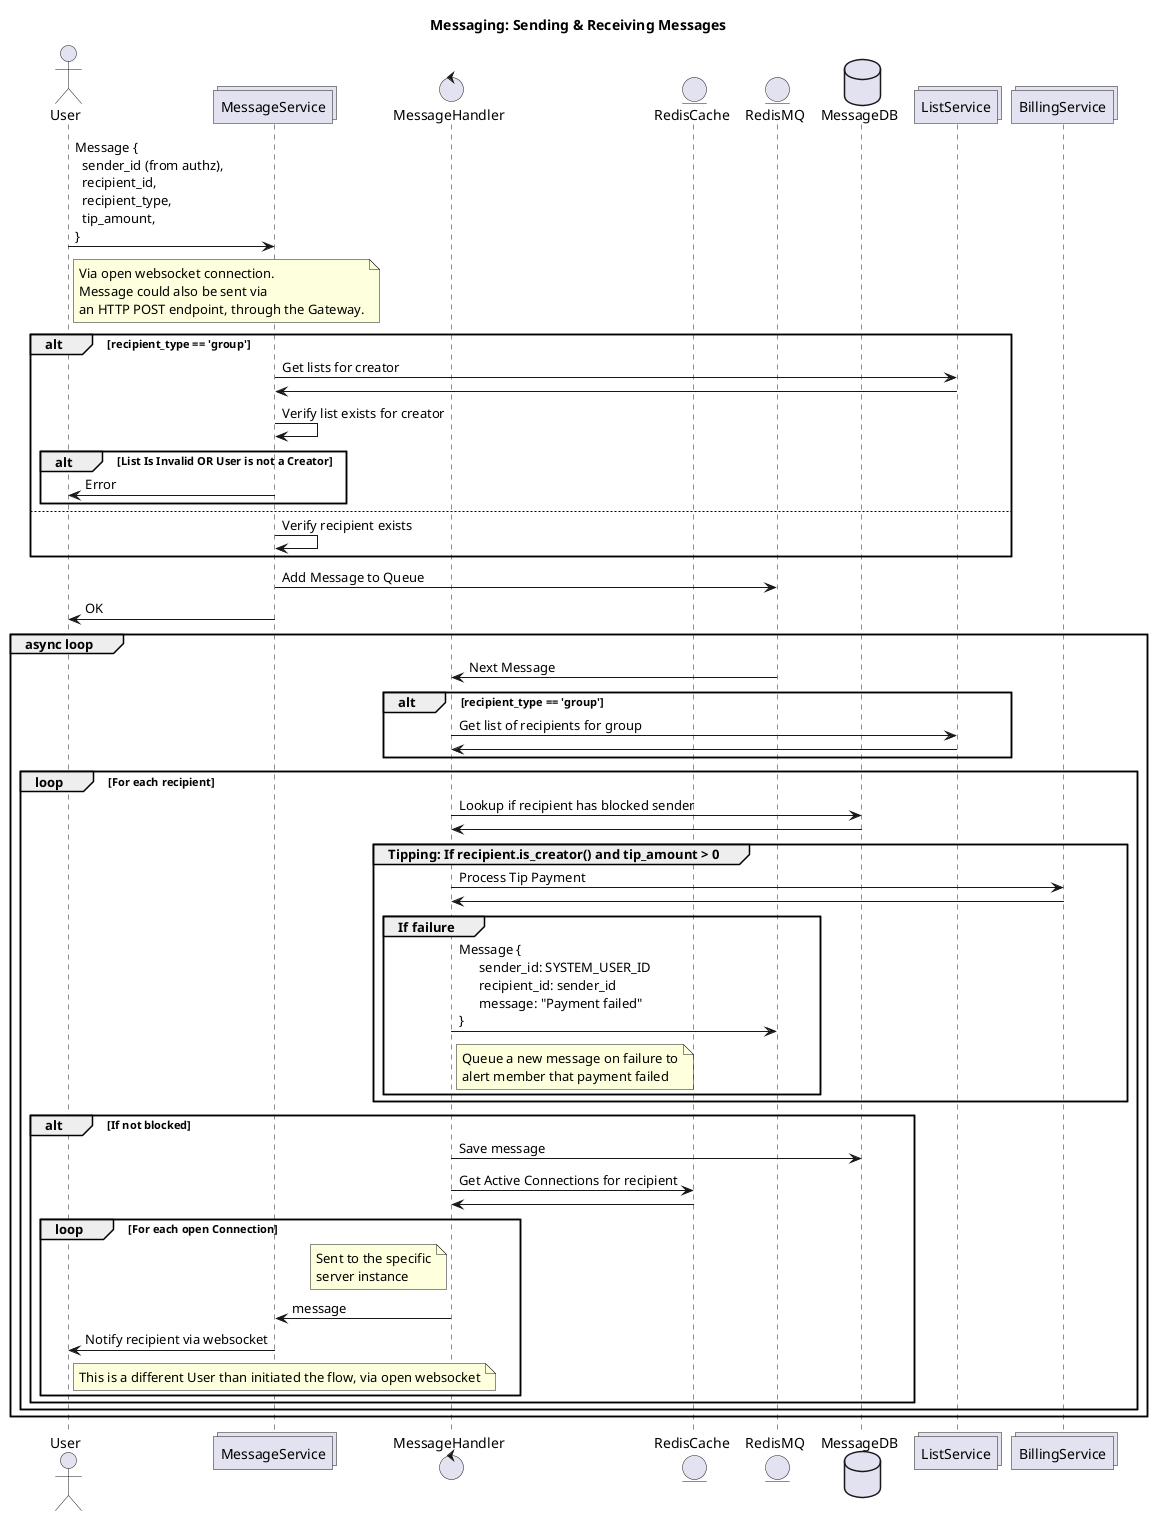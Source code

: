 @startuml
title: Messaging: Sending & Receiving Messages
hide unlinked
actor User
actor Creator
boundary Gateway
entity AuthorizationService
collections MessageService
control MessageHandler
entity RedisCache
entity RedisMQ
database MessageDB
collections ListService
collections BillingService


User -> MessageService: Message {\n\
  sender_id (from authz),\n\
  recipient_id,\n\
  recipient_type,\n\
  tip_amount,\n\
}
note right User: Via open websocket connection.\n\
Message could also be sent via\n\
an HTTP POST endpoint, through the Gateway.
alt recipient_type == 'group'
   MessageService -> ListService: Get lists for creator
   ListService -> MessageService
   MessageService -> MessageService: Verify list exists for creator
   alt List Is Invalid OR User is not a Creator
     MessageService -> User: Error
   end
else
   MessageService -> MessageService: Verify recipient exists
end
MessageService -> RedisMQ: Add Message to Queue
MessageService -> User: OK
group async loop
   RedisMQ -> MessageHandler: Next Message
   alt recipient_type == 'group'
     MessageHandler -> ListService: Get list of recipients for group
     ListService -> MessageHandler
   end
   loop For each recipient
   MessageHandler -> MessageDB: Lookup if recipient has blocked sender
   MessageDB -> MessageHandler

   group Tipping: If recipient.is_creator() and tip_amount > 0
    MessageHandler -> BillingService: Process Tip Payment
    BillingService -> MessageHandler
    group If failure
      MessageHandler -> RedisMQ: Message {\n\
      sender_id: SYSTEM_USER_ID\n\
      recipient_id: sender_id\n\
      message: "Payment failed"\n\
}
      note right MessageHandler:Queue a new message on failure to\nalert member that payment failed
     end
   end

   alt If not blocked
   MessageHandler -> MessageDB: Save message
   MessageHandler -> RedisCache: Get Active Connections for recipient
   RedisCache -> MessageHandler
   loop For each open Connection
      note left MessageHandler: Sent to the specific\nserver instance
      MessageHandler -> MessageService: message
      MessageService -> User: Notify recipient via websocket
      note right User: This is a different User than initiated the flow, via open websocket
   end
   end
   end
end

@enduml
